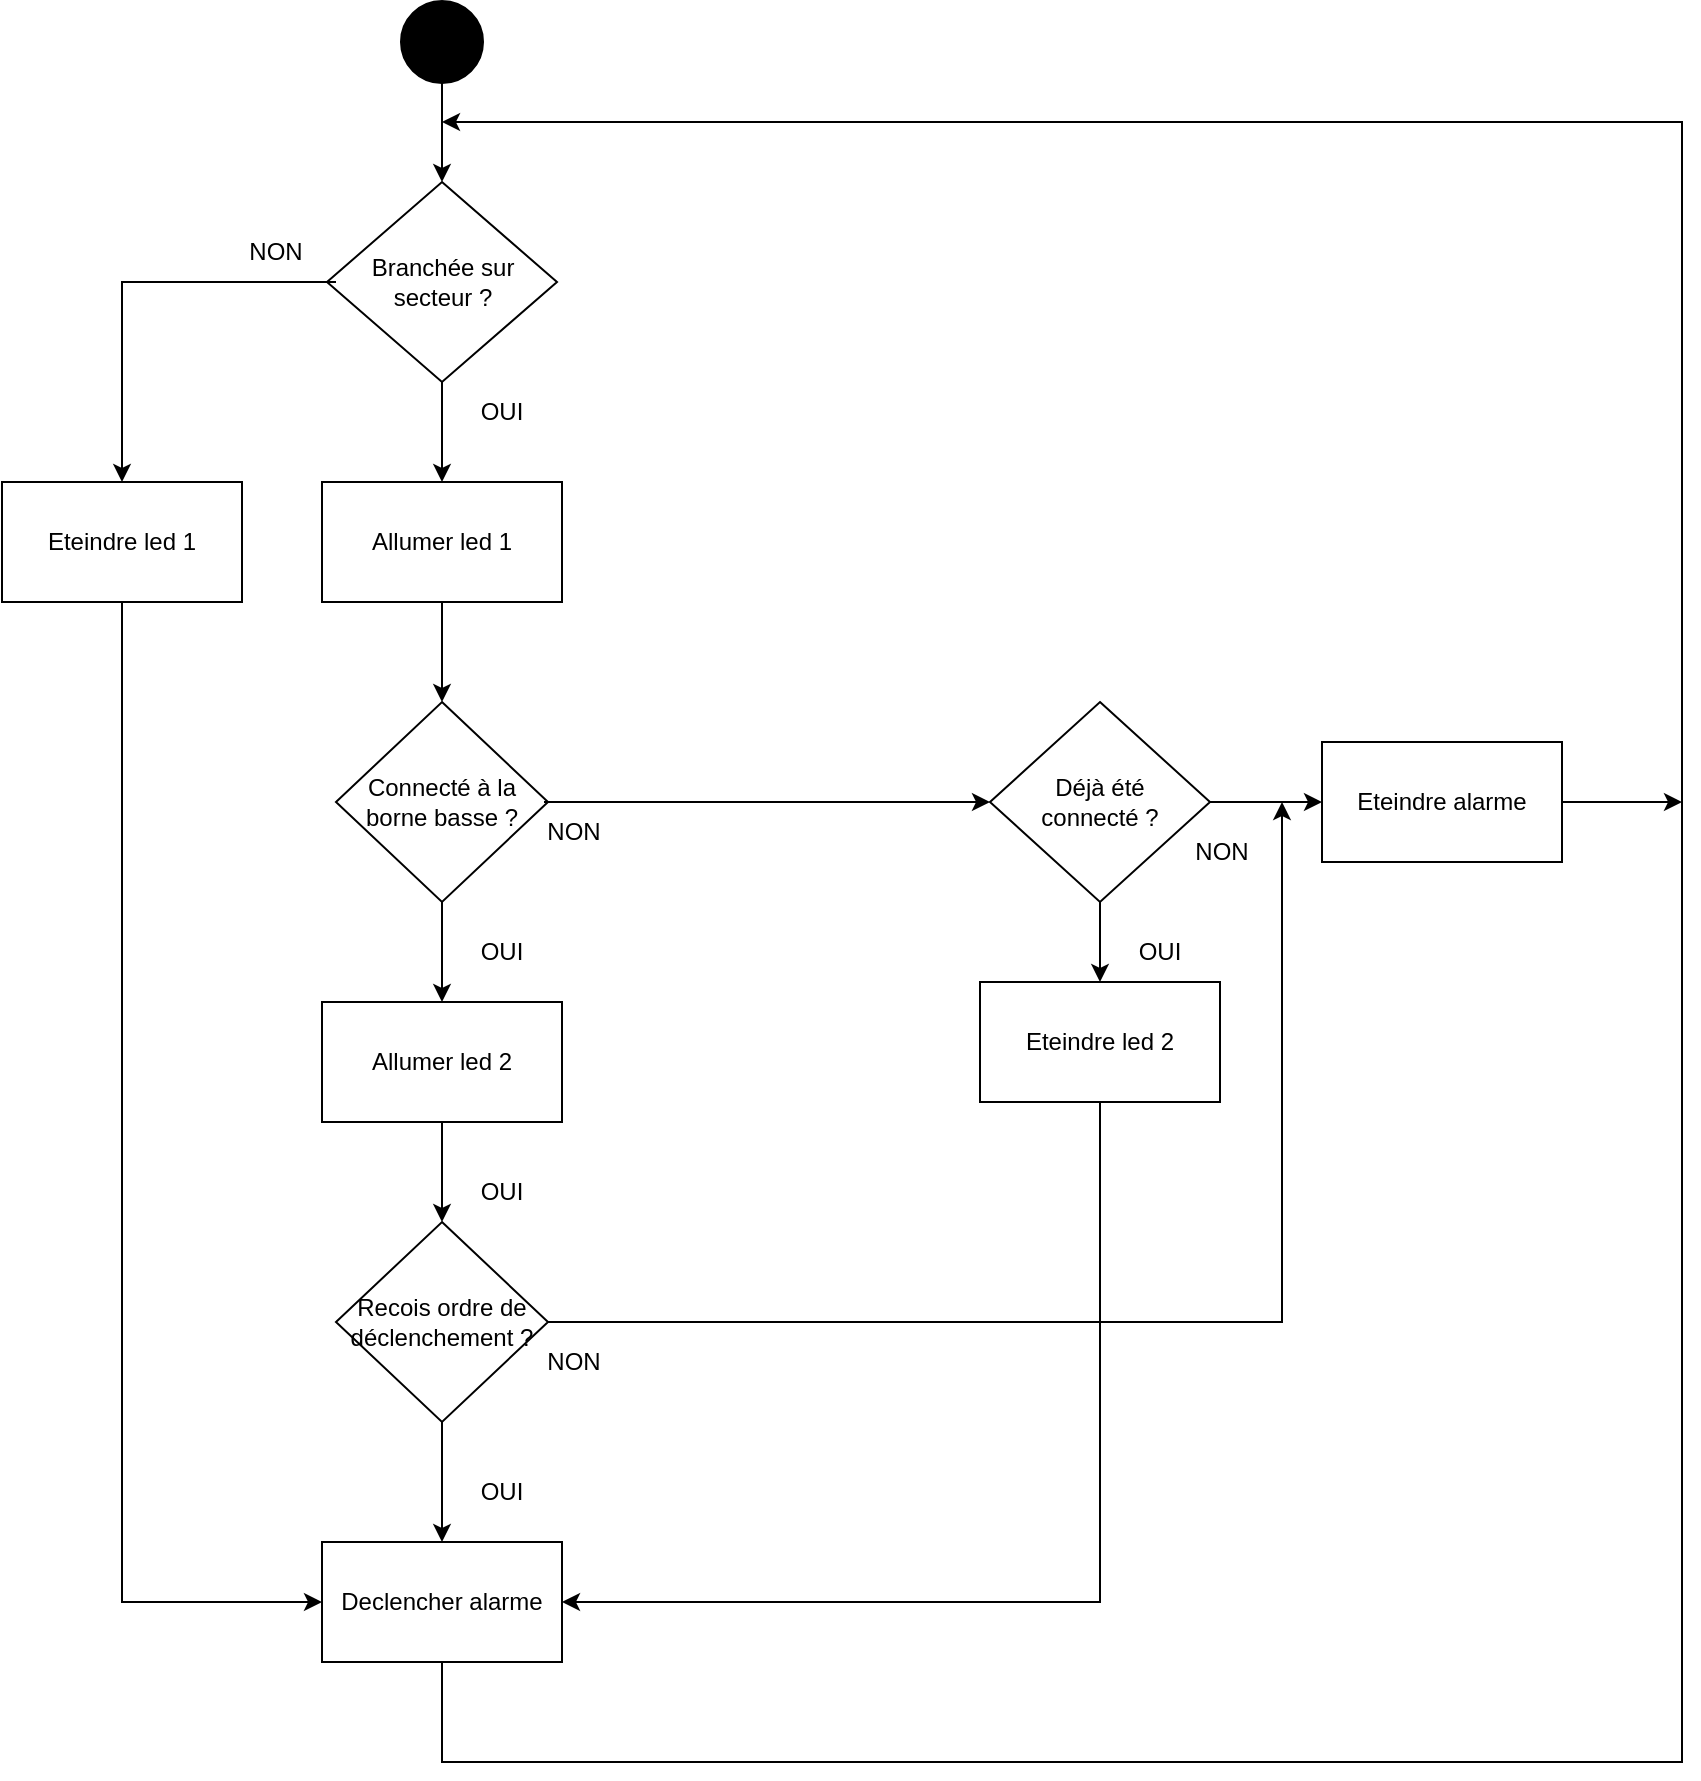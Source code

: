 <mxfile version="24.2.5" type="device">
  <diagram name="Page-1" id="H07Rdp0keeTXibe84-D7">
    <mxGraphModel dx="1861" dy="519" grid="1" gridSize="10" guides="1" tooltips="1" connect="1" arrows="1" fold="1" page="1" pageScale="1" pageWidth="827" pageHeight="1169" math="0" shadow="0">
      <root>
        <mxCell id="0" />
        <mxCell id="1" parent="0" />
        <mxCell id="xLZ-J1K_EHmud8x1Whnk-2" value="Allumer led 1" style="rounded=0;whiteSpace=wrap;html=1;" parent="1" vertex="1">
          <mxGeometry x="80" y="300" width="120" height="60" as="geometry" />
        </mxCell>
        <mxCell id="xLZ-J1K_EHmud8x1Whnk-3" value="Connecté à la borne basse ?" style="rhombus;whiteSpace=wrap;html=1;" parent="1" vertex="1">
          <mxGeometry x="87" y="410" width="106" height="100" as="geometry" />
        </mxCell>
        <mxCell id="xLZ-J1K_EHmud8x1Whnk-5" value="" style="endArrow=classic;html=1;rounded=0;exitX=0.5;exitY=1;exitDx=0;exitDy=0;entryX=0.5;entryY=0;entryDx=0;entryDy=0;" parent="1" source="xLZ-J1K_EHmud8x1Whnk-2" target="xLZ-J1K_EHmud8x1Whnk-3" edge="1">
          <mxGeometry width="50" height="50" relative="1" as="geometry">
            <mxPoint x="286" y="390" as="sourcePoint" />
            <mxPoint x="336" y="340" as="targetPoint" />
          </mxGeometry>
        </mxCell>
        <mxCell id="xLZ-J1K_EHmud8x1Whnk-6" value="" style="endArrow=classic;html=1;rounded=0;entryX=0.5;entryY=0;entryDx=0;entryDy=0;exitX=0.5;exitY=1;exitDx=0;exitDy=0;" parent="1" source="xLZ-J1K_EHmud8x1Whnk-42" target="xLZ-J1K_EHmud8x1Whnk-2" edge="1">
          <mxGeometry width="50" height="50" relative="1" as="geometry">
            <mxPoint x="140" y="260" as="sourcePoint" />
            <mxPoint x="336" y="200" as="targetPoint" />
          </mxGeometry>
        </mxCell>
        <mxCell id="xLZ-J1K_EHmud8x1Whnk-7" value="NON" style="text;html=1;strokeColor=none;fillColor=none;align=center;verticalAlign=middle;whiteSpace=wrap;rounded=0;" parent="1" vertex="1">
          <mxGeometry x="176" y="460" width="60" height="30" as="geometry" />
        </mxCell>
        <mxCell id="xLZ-J1K_EHmud8x1Whnk-8" value="Recois ordre de déclenchement ?" style="rhombus;whiteSpace=wrap;html=1;" parent="1" vertex="1">
          <mxGeometry x="87" y="670" width="106" height="100" as="geometry" />
        </mxCell>
        <mxCell id="xLZ-J1K_EHmud8x1Whnk-9" value="" style="endArrow=classic;html=1;rounded=0;exitX=0.5;exitY=1;exitDx=0;exitDy=0;entryX=0.5;entryY=0;entryDx=0;entryDy=0;" parent="1" source="xLZ-J1K_EHmud8x1Whnk-3" target="xLZ-J1K_EHmud8x1Whnk-12" edge="1">
          <mxGeometry width="50" height="50" relative="1" as="geometry">
            <mxPoint x="286" y="470" as="sourcePoint" />
            <mxPoint x="46" y="520" as="targetPoint" />
          </mxGeometry>
        </mxCell>
        <mxCell id="xLZ-J1K_EHmud8x1Whnk-10" value="OUI" style="text;html=1;strokeColor=none;fillColor=none;align=center;verticalAlign=middle;whiteSpace=wrap;rounded=0;" parent="1" vertex="1">
          <mxGeometry x="140" y="520" width="60" height="30" as="geometry" />
        </mxCell>
        <mxCell id="xLZ-J1K_EHmud8x1Whnk-11" value="" style="endArrow=classic;html=1;rounded=0;exitX=1;exitY=0.5;exitDx=0;exitDy=0;" parent="1" source="xLZ-J1K_EHmud8x1Whnk-8" edge="1">
          <mxGeometry width="50" height="50" relative="1" as="geometry">
            <mxPoint x="286" y="470" as="sourcePoint" />
            <mxPoint x="560" y="460" as="targetPoint" />
            <Array as="points">
              <mxPoint x="560" y="720" />
            </Array>
          </mxGeometry>
        </mxCell>
        <mxCell id="xLZ-J1K_EHmud8x1Whnk-12" value="Allumer led 2" style="rounded=0;whiteSpace=wrap;html=1;" parent="1" vertex="1">
          <mxGeometry x="80" y="560" width="120" height="60" as="geometry" />
        </mxCell>
        <mxCell id="xLZ-J1K_EHmud8x1Whnk-13" value="" style="endArrow=classic;html=1;rounded=0;exitX=0.5;exitY=1;exitDx=0;exitDy=0;entryX=0.5;entryY=0;entryDx=0;entryDy=0;" parent="1" source="xLZ-J1K_EHmud8x1Whnk-12" target="xLZ-J1K_EHmud8x1Whnk-8" edge="1">
          <mxGeometry width="50" height="50" relative="1" as="geometry">
            <mxPoint x="286" y="570" as="sourcePoint" />
            <mxPoint x="336" y="520" as="targetPoint" />
          </mxGeometry>
        </mxCell>
        <mxCell id="xLZ-J1K_EHmud8x1Whnk-14" value="OUI" style="text;html=1;strokeColor=none;fillColor=none;align=center;verticalAlign=middle;whiteSpace=wrap;rounded=0;" parent="1" vertex="1">
          <mxGeometry x="140" y="640" width="60" height="30" as="geometry" />
        </mxCell>
        <mxCell id="xLZ-J1K_EHmud8x1Whnk-16" value="NON" style="text;html=1;strokeColor=none;fillColor=none;align=center;verticalAlign=middle;whiteSpace=wrap;rounded=0;" parent="1" vertex="1">
          <mxGeometry x="176" y="725" width="60" height="30" as="geometry" />
        </mxCell>
        <mxCell id="xLZ-J1K_EHmud8x1Whnk-17" value="Eteindre alarme" style="rounded=0;whiteSpace=wrap;html=1;" parent="1" vertex="1">
          <mxGeometry x="580" y="430" width="120" height="60" as="geometry" />
        </mxCell>
        <mxCell id="xLZ-J1K_EHmud8x1Whnk-19" value="Declencher alarme" style="rounded=0;whiteSpace=wrap;html=1;" parent="1" vertex="1">
          <mxGeometry x="80" y="830" width="120" height="60" as="geometry" />
        </mxCell>
        <mxCell id="xLZ-J1K_EHmud8x1Whnk-20" value="" style="endArrow=classic;html=1;rounded=0;exitX=0.5;exitY=1;exitDx=0;exitDy=0;entryX=0.5;entryY=0;entryDx=0;entryDy=0;" parent="1" source="xLZ-J1K_EHmud8x1Whnk-8" target="xLZ-J1K_EHmud8x1Whnk-19" edge="1">
          <mxGeometry width="50" height="50" relative="1" as="geometry">
            <mxPoint x="286" y="870" as="sourcePoint" />
            <mxPoint x="336" y="820" as="targetPoint" />
          </mxGeometry>
        </mxCell>
        <mxCell id="xLZ-J1K_EHmud8x1Whnk-22" value="OUI" style="text;html=1;strokeColor=none;fillColor=none;align=center;verticalAlign=middle;whiteSpace=wrap;rounded=0;" parent="1" vertex="1">
          <mxGeometry x="140" y="790" width="60" height="30" as="geometry" />
        </mxCell>
        <mxCell id="xLZ-J1K_EHmud8x1Whnk-25" value="" style="endArrow=classic;html=1;rounded=0;exitX=0.5;exitY=1;exitDx=0;exitDy=0;" parent="1" source="xLZ-J1K_EHmud8x1Whnk-19" edge="1">
          <mxGeometry width="50" height="50" relative="1" as="geometry">
            <mxPoint x="286" y="570" as="sourcePoint" />
            <mxPoint x="140" y="120" as="targetPoint" />
            <Array as="points">
              <mxPoint x="140" y="940" />
              <mxPoint x="760" y="940" />
              <mxPoint x="760" y="120" />
            </Array>
          </mxGeometry>
        </mxCell>
        <mxCell id="xLZ-J1K_EHmud8x1Whnk-27" value="Eteindre led 2" style="rounded=0;whiteSpace=wrap;html=1;" parent="1" vertex="1">
          <mxGeometry x="409" y="550" width="120" height="60" as="geometry" />
        </mxCell>
        <mxCell id="xLZ-J1K_EHmud8x1Whnk-28" value="" style="endArrow=classic;html=1;rounded=0;exitX=0.25;exitY=0;exitDx=0;exitDy=0;entryX=0;entryY=0.5;entryDx=0;entryDy=0;" parent="1" source="xLZ-J1K_EHmud8x1Whnk-7" target="xLZ-J1K_EHmud8x1Whnk-29" edge="1">
          <mxGeometry width="50" height="50" relative="1" as="geometry">
            <mxPoint x="286" y="570" as="sourcePoint" />
            <mxPoint x="336" y="520" as="targetPoint" />
          </mxGeometry>
        </mxCell>
        <mxCell id="xLZ-J1K_EHmud8x1Whnk-29" value="Déjà été &lt;br&gt;connecté ?" style="rhombus;whiteSpace=wrap;html=1;" parent="1" vertex="1">
          <mxGeometry x="414" y="410" width="110" height="100" as="geometry" />
        </mxCell>
        <mxCell id="xLZ-J1K_EHmud8x1Whnk-32" value="" style="endArrow=classic;html=1;rounded=0;exitX=1;exitY=0.5;exitDx=0;exitDy=0;entryX=0;entryY=0.5;entryDx=0;entryDy=0;" parent="1" source="xLZ-J1K_EHmud8x1Whnk-29" target="xLZ-J1K_EHmud8x1Whnk-17" edge="1">
          <mxGeometry width="50" height="50" relative="1" as="geometry">
            <mxPoint x="560" y="560" as="sourcePoint" />
            <mxPoint x="610" y="510" as="targetPoint" />
          </mxGeometry>
        </mxCell>
        <mxCell id="xLZ-J1K_EHmud8x1Whnk-33" value="" style="endArrow=classic;html=1;rounded=0;exitX=0.5;exitY=1;exitDx=0;exitDy=0;entryX=1;entryY=0.5;entryDx=0;entryDy=0;" parent="1" source="xLZ-J1K_EHmud8x1Whnk-27" target="xLZ-J1K_EHmud8x1Whnk-19" edge="1">
          <mxGeometry width="50" height="50" relative="1" as="geometry">
            <mxPoint x="305" y="620" as="sourcePoint" />
            <mxPoint x="305" y="860" as="targetPoint" />
            <Array as="points">
              <mxPoint x="469" y="860" />
            </Array>
          </mxGeometry>
        </mxCell>
        <mxCell id="xLZ-J1K_EHmud8x1Whnk-34" value="OUI" style="text;html=1;strokeColor=none;fillColor=none;align=center;verticalAlign=middle;whiteSpace=wrap;rounded=0;" parent="1" vertex="1">
          <mxGeometry x="469" y="520" width="60" height="30" as="geometry" />
        </mxCell>
        <mxCell id="xLZ-J1K_EHmud8x1Whnk-36" value="NON" style="text;html=1;strokeColor=none;fillColor=none;align=center;verticalAlign=middle;whiteSpace=wrap;rounded=0;" parent="1" vertex="1">
          <mxGeometry x="500" y="470" width="60" height="30" as="geometry" />
        </mxCell>
        <mxCell id="xLZ-J1K_EHmud8x1Whnk-42" value="Branchée sur secteur ?" style="rhombus;whiteSpace=wrap;html=1;" parent="1" vertex="1">
          <mxGeometry x="82.5" y="150" width="115" height="100" as="geometry" />
        </mxCell>
        <mxCell id="xLZ-J1K_EHmud8x1Whnk-43" value="" style="endArrow=classic;html=1;rounded=0;exitX=0.5;exitY=1;exitDx=0;exitDy=0;" parent="1" target="xLZ-J1K_EHmud8x1Whnk-42" edge="1">
          <mxGeometry width="50" height="50" relative="1" as="geometry">
            <mxPoint x="140" y="100" as="sourcePoint" />
            <mxPoint x="610" y="360" as="targetPoint" />
          </mxGeometry>
        </mxCell>
        <mxCell id="xLZ-J1K_EHmud8x1Whnk-45" value="NON" style="text;html=1;strokeColor=none;fillColor=none;align=center;verticalAlign=middle;whiteSpace=wrap;rounded=0;" parent="1" vertex="1">
          <mxGeometry x="27" y="170" width="60" height="30" as="geometry" />
        </mxCell>
        <mxCell id="xLZ-J1K_EHmud8x1Whnk-46" value="OUI" style="text;html=1;strokeColor=none;fillColor=none;align=center;verticalAlign=middle;whiteSpace=wrap;rounded=0;" parent="1" vertex="1">
          <mxGeometry x="140" y="250" width="60" height="30" as="geometry" />
        </mxCell>
        <mxCell id="xLZ-J1K_EHmud8x1Whnk-49" value="" style="endArrow=classic;html=1;rounded=0;exitX=1;exitY=0.5;exitDx=0;exitDy=0;" parent="1" source="xLZ-J1K_EHmud8x1Whnk-17" edge="1">
          <mxGeometry width="50" height="50" relative="1" as="geometry">
            <mxPoint x="560" y="410" as="sourcePoint" />
            <mxPoint x="760" y="460" as="targetPoint" />
          </mxGeometry>
        </mxCell>
        <mxCell id="x-_2e4umk_5x_uBUYvDK-1" value="" style="endArrow=classic;html=1;rounded=0;exitX=0.5;exitY=1;exitDx=0;exitDy=0;entryX=0.5;entryY=0;entryDx=0;entryDy=0;" parent="1" source="xLZ-J1K_EHmud8x1Whnk-29" target="xLZ-J1K_EHmud8x1Whnk-27" edge="1">
          <mxGeometry width="50" height="50" relative="1" as="geometry">
            <mxPoint x="390" y="570" as="sourcePoint" />
            <mxPoint x="370" y="530" as="targetPoint" />
          </mxGeometry>
        </mxCell>
        <mxCell id="gGb24OUonOVgElY1Q4nh-1" value="" style="shape=ellipse;html=1;fillColor=strokeColor;strokeWidth=2;verticalLabelPosition=bottom;verticalAlignment=top;perimeter=ellipsePerimeter;" parent="1" vertex="1">
          <mxGeometry x="120" y="60" width="40" height="40" as="geometry" />
        </mxCell>
        <mxCell id="gGb24OUonOVgElY1Q4nh-2" value="Eteindre led 1" style="rounded=0;whiteSpace=wrap;html=1;" parent="1" vertex="1">
          <mxGeometry x="-80" y="300" width="120" height="60" as="geometry" />
        </mxCell>
        <mxCell id="gGb24OUonOVgElY1Q4nh-3" value="" style="endArrow=classic;html=1;rounded=0;exitX=1;exitY=1;exitDx=0;exitDy=0;entryX=0.5;entryY=0;entryDx=0;entryDy=0;" parent="1" source="xLZ-J1K_EHmud8x1Whnk-45" target="gGb24OUonOVgElY1Q4nh-2" edge="1">
          <mxGeometry width="50" height="50" relative="1" as="geometry">
            <mxPoint x="270" y="330" as="sourcePoint" />
            <mxPoint x="320" y="280" as="targetPoint" />
            <Array as="points">
              <mxPoint x="-20" y="200" />
            </Array>
          </mxGeometry>
        </mxCell>
        <mxCell id="gGb24OUonOVgElY1Q4nh-4" value="" style="endArrow=classic;html=1;rounded=0;exitX=0.5;exitY=1;exitDx=0;exitDy=0;entryX=0;entryY=0.5;entryDx=0;entryDy=0;" parent="1" source="gGb24OUonOVgElY1Q4nh-2" target="xLZ-J1K_EHmud8x1Whnk-19" edge="1">
          <mxGeometry width="50" height="50" relative="1" as="geometry">
            <mxPoint x="270" y="330" as="sourcePoint" />
            <mxPoint x="10" y="490" as="targetPoint" />
            <Array as="points">
              <mxPoint x="-20" y="860" />
            </Array>
          </mxGeometry>
        </mxCell>
      </root>
    </mxGraphModel>
  </diagram>
</mxfile>
